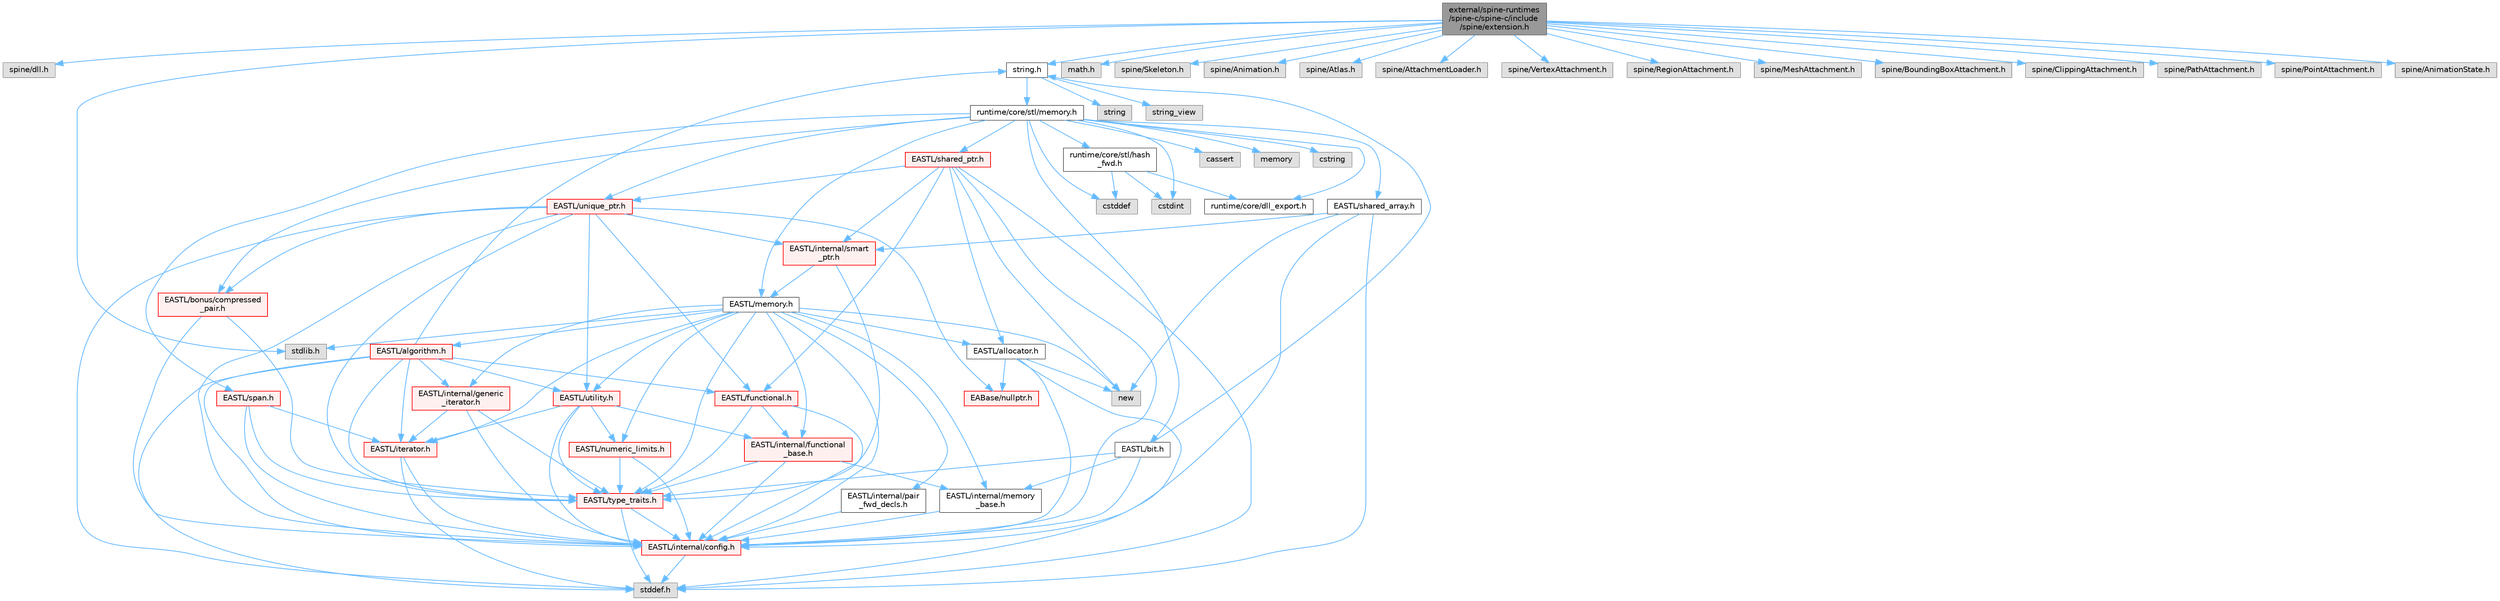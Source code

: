 digraph "external/spine-runtimes/spine-c/spine-c/include/spine/extension.h"
{
 // LATEX_PDF_SIZE
  bgcolor="transparent";
  edge [fontname=Helvetica,fontsize=10,labelfontname=Helvetica,labelfontsize=10];
  node [fontname=Helvetica,fontsize=10,shape=box,height=0.2,width=0.4];
  Node1 [id="Node000001",label="external/spine-runtimes\l/spine-c/spine-c/include\l/spine/extension.h",height=0.2,width=0.4,color="gray40", fillcolor="grey60", style="filled", fontcolor="black",tooltip=" "];
  Node1 -> Node2 [id="edge1_Node000001_Node000002",color="steelblue1",style="solid",tooltip=" "];
  Node2 [id="Node000002",label="spine/dll.h",height=0.2,width=0.4,color="grey60", fillcolor="#E0E0E0", style="filled",tooltip=" "];
  Node1 -> Node3 [id="edge2_Node000001_Node000003",color="steelblue1",style="solid",tooltip=" "];
  Node3 [id="Node000003",label="stdlib.h",height=0.2,width=0.4,color="grey60", fillcolor="#E0E0E0", style="filled",tooltip=" "];
  Node1 -> Node4 [id="edge3_Node000001_Node000004",color="steelblue1",style="solid",tooltip=" "];
  Node4 [id="Node000004",label="string.h",height=0.2,width=0.4,color="grey40", fillcolor="white", style="filled",URL="$string_8h.html",tooltip=" "];
  Node4 -> Node5 [id="edge4_Node000004_Node000005",color="steelblue1",style="solid",tooltip=" "];
  Node5 [id="Node000005",label="string",height=0.2,width=0.4,color="grey60", fillcolor="#E0E0E0", style="filled",tooltip=" "];
  Node4 -> Node6 [id="edge5_Node000004_Node000006",color="steelblue1",style="solid",tooltip=" "];
  Node6 [id="Node000006",label="string_view",height=0.2,width=0.4,color="grey60", fillcolor="#E0E0E0", style="filled",tooltip=" "];
  Node4 -> Node7 [id="edge6_Node000004_Node000007",color="steelblue1",style="solid",tooltip=" "];
  Node7 [id="Node000007",label="runtime/core/stl/memory.h",height=0.2,width=0.4,color="grey40", fillcolor="white", style="filled",URL="$runtime_2core_2stl_2memory_8h.html",tooltip=" "];
  Node7 -> Node8 [id="edge7_Node000007_Node000008",color="steelblue1",style="solid",tooltip=" "];
  Node8 [id="Node000008",label="cstddef",height=0.2,width=0.4,color="grey60", fillcolor="#E0E0E0", style="filled",tooltip=" "];
  Node7 -> Node9 [id="edge8_Node000007_Node000009",color="steelblue1",style="solid",tooltip=" "];
  Node9 [id="Node000009",label="cstdint",height=0.2,width=0.4,color="grey60", fillcolor="#E0E0E0", style="filled",tooltip=" "];
  Node7 -> Node10 [id="edge9_Node000007_Node000010",color="steelblue1",style="solid",tooltip=" "];
  Node10 [id="Node000010",label="cassert",height=0.2,width=0.4,color="grey60", fillcolor="#E0E0E0", style="filled",tooltip=" "];
  Node7 -> Node11 [id="edge10_Node000007_Node000011",color="steelblue1",style="solid",tooltip=" "];
  Node11 [id="Node000011",label="memory",height=0.2,width=0.4,color="grey60", fillcolor="#E0E0E0", style="filled",tooltip=" "];
  Node7 -> Node12 [id="edge11_Node000007_Node000012",color="steelblue1",style="solid",tooltip=" "];
  Node12 [id="Node000012",label="cstring",height=0.2,width=0.4,color="grey60", fillcolor="#E0E0E0", style="filled",tooltip=" "];
  Node7 -> Node13 [id="edge12_Node000007_Node000013",color="steelblue1",style="solid",tooltip=" "];
  Node13 [id="Node000013",label="EASTL/bit.h",height=0.2,width=0.4,color="grey40", fillcolor="white", style="filled",URL="$bit_8h.html",tooltip=" "];
  Node13 -> Node14 [id="edge13_Node000013_Node000014",color="steelblue1",style="solid",tooltip=" "];
  Node14 [id="Node000014",label="EASTL/internal/config.h",height=0.2,width=0.4,color="red", fillcolor="#FFF0F0", style="filled",URL="$runtime_2_e_a_s_t_l_2include_2_e_a_s_t_l_2internal_2config_8h.html",tooltip=" "];
  Node14 -> Node22 [id="edge14_Node000014_Node000022",color="steelblue1",style="solid",tooltip=" "];
  Node22 [id="Node000022",label="stddef.h",height=0.2,width=0.4,color="grey60", fillcolor="#E0E0E0", style="filled",tooltip=" "];
  Node13 -> Node23 [id="edge15_Node000013_Node000023",color="steelblue1",style="solid",tooltip=" "];
  Node23 [id="Node000023",label="EASTL/internal/memory\l_base.h",height=0.2,width=0.4,color="grey40", fillcolor="white", style="filled",URL="$memory__base_8h.html",tooltip=" "];
  Node23 -> Node14 [id="edge16_Node000023_Node000014",color="steelblue1",style="solid",tooltip=" "];
  Node13 -> Node24 [id="edge17_Node000013_Node000024",color="steelblue1",style="solid",tooltip=" "];
  Node24 [id="Node000024",label="EASTL/type_traits.h",height=0.2,width=0.4,color="red", fillcolor="#FFF0F0", style="filled",URL="$_e_a_s_t_l_2include_2_e_a_s_t_l_2type__traits_8h.html",tooltip=" "];
  Node24 -> Node14 [id="edge18_Node000024_Node000014",color="steelblue1",style="solid",tooltip=" "];
  Node24 -> Node22 [id="edge19_Node000024_Node000022",color="steelblue1",style="solid",tooltip=" "];
  Node13 -> Node4 [id="edge20_Node000013_Node000004",color="steelblue1",style="solid",tooltip=" "];
  Node7 -> Node34 [id="edge21_Node000007_Node000034",color="steelblue1",style="solid",tooltip=" "];
  Node34 [id="Node000034",label="EASTL/memory.h",height=0.2,width=0.4,color="grey40", fillcolor="white", style="filled",URL="$runtime_2_e_a_s_t_l_2include_2_e_a_s_t_l_2memory_8h.html",tooltip=" "];
  Node34 -> Node14 [id="edge22_Node000034_Node000014",color="steelblue1",style="solid",tooltip=" "];
  Node34 -> Node23 [id="edge23_Node000034_Node000023",color="steelblue1",style="solid",tooltip=" "];
  Node34 -> Node35 [id="edge24_Node000034_Node000035",color="steelblue1",style="solid",tooltip=" "];
  Node35 [id="Node000035",label="EASTL/internal/generic\l_iterator.h",height=0.2,width=0.4,color="red", fillcolor="#FFF0F0", style="filled",URL="$generic__iterator_8h.html",tooltip=" "];
  Node35 -> Node14 [id="edge25_Node000035_Node000014",color="steelblue1",style="solid",tooltip=" "];
  Node35 -> Node36 [id="edge26_Node000035_Node000036",color="steelblue1",style="solid",tooltip=" "];
  Node36 [id="Node000036",label="EASTL/iterator.h",height=0.2,width=0.4,color="red", fillcolor="#FFF0F0", style="filled",URL="$_e_a_s_t_l_2include_2_e_a_s_t_l_2iterator_8h.html",tooltip=" "];
  Node36 -> Node14 [id="edge27_Node000036_Node000014",color="steelblue1",style="solid",tooltip=" "];
  Node36 -> Node22 [id="edge28_Node000036_Node000022",color="steelblue1",style="solid",tooltip=" "];
  Node35 -> Node24 [id="edge29_Node000035_Node000024",color="steelblue1",style="solid",tooltip=" "];
  Node34 -> Node39 [id="edge30_Node000034_Node000039",color="steelblue1",style="solid",tooltip=" "];
  Node39 [id="Node000039",label="EASTL/internal/pair\l_fwd_decls.h",height=0.2,width=0.4,color="grey40", fillcolor="white", style="filled",URL="$pair__fwd__decls_8h.html",tooltip=" "];
  Node39 -> Node14 [id="edge31_Node000039_Node000014",color="steelblue1",style="solid",tooltip=" "];
  Node34 -> Node40 [id="edge32_Node000034_Node000040",color="steelblue1",style="solid",tooltip=" "];
  Node40 [id="Node000040",label="EASTL/internal/functional\l_base.h",height=0.2,width=0.4,color="red", fillcolor="#FFF0F0", style="filled",URL="$functional__base_8h.html",tooltip=" "];
  Node40 -> Node14 [id="edge33_Node000040_Node000014",color="steelblue1",style="solid",tooltip=" "];
  Node40 -> Node23 [id="edge34_Node000040_Node000023",color="steelblue1",style="solid",tooltip=" "];
  Node40 -> Node24 [id="edge35_Node000040_Node000024",color="steelblue1",style="solid",tooltip=" "];
  Node34 -> Node41 [id="edge36_Node000034_Node000041",color="steelblue1",style="solid",tooltip=" "];
  Node41 [id="Node000041",label="EASTL/algorithm.h",height=0.2,width=0.4,color="red", fillcolor="#FFF0F0", style="filled",URL="$_e_a_s_t_l_2include_2_e_a_s_t_l_2algorithm_8h.html",tooltip=" "];
  Node41 -> Node14 [id="edge37_Node000041_Node000014",color="steelblue1",style="solid",tooltip=" "];
  Node41 -> Node24 [id="edge38_Node000041_Node000024",color="steelblue1",style="solid",tooltip=" "];
  Node41 -> Node36 [id="edge39_Node000041_Node000036",color="steelblue1",style="solid",tooltip=" "];
  Node41 -> Node44 [id="edge40_Node000041_Node000044",color="steelblue1",style="solid",tooltip=" "];
  Node44 [id="Node000044",label="EASTL/functional.h",height=0.2,width=0.4,color="red", fillcolor="#FFF0F0", style="filled",URL="$_e_a_s_t_l_2include_2_e_a_s_t_l_2functional_8h.html",tooltip=" "];
  Node44 -> Node14 [id="edge41_Node000044_Node000014",color="steelblue1",style="solid",tooltip=" "];
  Node44 -> Node24 [id="edge42_Node000044_Node000024",color="steelblue1",style="solid",tooltip=" "];
  Node44 -> Node40 [id="edge43_Node000044_Node000040",color="steelblue1",style="solid",tooltip=" "];
  Node41 -> Node51 [id="edge44_Node000041_Node000051",color="steelblue1",style="solid",tooltip=" "];
  Node51 [id="Node000051",label="EASTL/utility.h",height=0.2,width=0.4,color="red", fillcolor="#FFF0F0", style="filled",URL="$runtime_2_e_a_s_t_l_2include_2_e_a_s_t_l_2utility_8h.html",tooltip=" "];
  Node51 -> Node14 [id="edge45_Node000051_Node000014",color="steelblue1",style="solid",tooltip=" "];
  Node51 -> Node24 [id="edge46_Node000051_Node000024",color="steelblue1",style="solid",tooltip=" "];
  Node51 -> Node36 [id="edge47_Node000051_Node000036",color="steelblue1",style="solid",tooltip=" "];
  Node51 -> Node52 [id="edge48_Node000051_Node000052",color="steelblue1",style="solid",tooltip=" "];
  Node52 [id="Node000052",label="EASTL/numeric_limits.h",height=0.2,width=0.4,color="red", fillcolor="#FFF0F0", style="filled",URL="$numeric__limits_8h.html",tooltip=" "];
  Node52 -> Node14 [id="edge49_Node000052_Node000014",color="steelblue1",style="solid",tooltip=" "];
  Node52 -> Node24 [id="edge50_Node000052_Node000024",color="steelblue1",style="solid",tooltip=" "];
  Node51 -> Node40 [id="edge51_Node000051_Node000040",color="steelblue1",style="solid",tooltip=" "];
  Node41 -> Node35 [id="edge52_Node000041_Node000035",color="steelblue1",style="solid",tooltip=" "];
  Node41 -> Node22 [id="edge53_Node000041_Node000022",color="steelblue1",style="solid",tooltip=" "];
  Node41 -> Node4 [id="edge54_Node000041_Node000004",color="steelblue1",style="solid",tooltip=" "];
  Node34 -> Node24 [id="edge55_Node000034_Node000024",color="steelblue1",style="solid",tooltip=" "];
  Node34 -> Node48 [id="edge56_Node000034_Node000048",color="steelblue1",style="solid",tooltip=" "];
  Node48 [id="Node000048",label="EASTL/allocator.h",height=0.2,width=0.4,color="grey40", fillcolor="white", style="filled",URL="$runtime_2_e_a_s_t_l_2include_2_e_a_s_t_l_2allocator_8h.html",tooltip=" "];
  Node48 -> Node14 [id="edge57_Node000048_Node000014",color="steelblue1",style="solid",tooltip=" "];
  Node48 -> Node26 [id="edge58_Node000048_Node000026",color="steelblue1",style="solid",tooltip=" "];
  Node26 [id="Node000026",label="EABase/nullptr.h",height=0.2,width=0.4,color="red", fillcolor="#FFF0F0", style="filled",URL="$nullptr_8h.html",tooltip=" "];
  Node48 -> Node22 [id="edge59_Node000048_Node000022",color="steelblue1",style="solid",tooltip=" "];
  Node48 -> Node49 [id="edge60_Node000048_Node000049",color="steelblue1",style="solid",tooltip=" "];
  Node49 [id="Node000049",label="new",height=0.2,width=0.4,color="grey60", fillcolor="#E0E0E0", style="filled",tooltip=" "];
  Node34 -> Node36 [id="edge61_Node000034_Node000036",color="steelblue1",style="solid",tooltip=" "];
  Node34 -> Node51 [id="edge62_Node000034_Node000051",color="steelblue1",style="solid",tooltip=" "];
  Node34 -> Node52 [id="edge63_Node000034_Node000052",color="steelblue1",style="solid",tooltip=" "];
  Node34 -> Node3 [id="edge64_Node000034_Node000003",color="steelblue1",style="solid",tooltip=" "];
  Node34 -> Node49 [id="edge65_Node000034_Node000049",color="steelblue1",style="solid",tooltip=" "];
  Node7 -> Node61 [id="edge66_Node000007_Node000061",color="steelblue1",style="solid",tooltip=" "];
  Node61 [id="Node000061",label="EASTL/shared_array.h",height=0.2,width=0.4,color="grey40", fillcolor="white", style="filled",URL="$shared__array_8h.html",tooltip=" "];
  Node61 -> Node14 [id="edge67_Node000061_Node000014",color="steelblue1",style="solid",tooltip=" "];
  Node61 -> Node62 [id="edge68_Node000061_Node000062",color="steelblue1",style="solid",tooltip=" "];
  Node62 [id="Node000062",label="EASTL/internal/smart\l_ptr.h",height=0.2,width=0.4,color="red", fillcolor="#FFF0F0", style="filled",URL="$smart__ptr_8h.html",tooltip=" "];
  Node62 -> Node34 [id="edge69_Node000062_Node000034",color="steelblue1",style="solid",tooltip=" "];
  Node62 -> Node24 [id="edge70_Node000062_Node000024",color="steelblue1",style="solid",tooltip=" "];
  Node61 -> Node49 [id="edge71_Node000061_Node000049",color="steelblue1",style="solid",tooltip=" "];
  Node61 -> Node22 [id="edge72_Node000061_Node000022",color="steelblue1",style="solid",tooltip=" "];
  Node7 -> Node64 [id="edge73_Node000007_Node000064",color="steelblue1",style="solid",tooltip=" "];
  Node64 [id="Node000064",label="EASTL/unique_ptr.h",height=0.2,width=0.4,color="red", fillcolor="#FFF0F0", style="filled",URL="$unique__ptr_8h.html",tooltip=" "];
  Node64 -> Node26 [id="edge74_Node000064_Node000026",color="steelblue1",style="solid",tooltip=" "];
  Node64 -> Node65 [id="edge75_Node000064_Node000065",color="steelblue1",style="solid",tooltip=" "];
  Node65 [id="Node000065",label="EASTL/bonus/compressed\l_pair.h",height=0.2,width=0.4,color="red", fillcolor="#FFF0F0", style="filled",URL="$compressed__pair_8h.html",tooltip=" "];
  Node65 -> Node14 [id="edge76_Node000065_Node000014",color="steelblue1",style="solid",tooltip=" "];
  Node65 -> Node24 [id="edge77_Node000065_Node000024",color="steelblue1",style="solid",tooltip=" "];
  Node64 -> Node44 [id="edge78_Node000064_Node000044",color="steelblue1",style="solid",tooltip=" "];
  Node64 -> Node14 [id="edge79_Node000064_Node000014",color="steelblue1",style="solid",tooltip=" "];
  Node64 -> Node62 [id="edge80_Node000064_Node000062",color="steelblue1",style="solid",tooltip=" "];
  Node64 -> Node24 [id="edge81_Node000064_Node000024",color="steelblue1",style="solid",tooltip=" "];
  Node64 -> Node51 [id="edge82_Node000064_Node000051",color="steelblue1",style="solid",tooltip=" "];
  Node64 -> Node22 [id="edge83_Node000064_Node000022",color="steelblue1",style="solid",tooltip=" "];
  Node7 -> Node67 [id="edge84_Node000007_Node000067",color="steelblue1",style="solid",tooltip=" "];
  Node67 [id="Node000067",label="EASTL/shared_ptr.h",height=0.2,width=0.4,color="red", fillcolor="#FFF0F0", style="filled",URL="$shared__ptr_8h.html",tooltip=" "];
  Node67 -> Node14 [id="edge85_Node000067_Node000014",color="steelblue1",style="solid",tooltip=" "];
  Node67 -> Node62 [id="edge86_Node000067_Node000062",color="steelblue1",style="solid",tooltip=" "];
  Node67 -> Node64 [id="edge87_Node000067_Node000064",color="steelblue1",style="solid",tooltip=" "];
  Node67 -> Node44 [id="edge88_Node000067_Node000044",color="steelblue1",style="solid",tooltip=" "];
  Node67 -> Node48 [id="edge89_Node000067_Node000048",color="steelblue1",style="solid",tooltip=" "];
  Node67 -> Node49 [id="edge90_Node000067_Node000049",color="steelblue1",style="solid",tooltip=" "];
  Node67 -> Node22 [id="edge91_Node000067_Node000022",color="steelblue1",style="solid",tooltip=" "];
  Node7 -> Node147 [id="edge92_Node000007_Node000147",color="steelblue1",style="solid",tooltip=" "];
  Node147 [id="Node000147",label="EASTL/span.h",height=0.2,width=0.4,color="red", fillcolor="#FFF0F0", style="filled",URL="$span_8h.html",tooltip=" "];
  Node147 -> Node14 [id="edge93_Node000147_Node000014",color="steelblue1",style="solid",tooltip=" "];
  Node147 -> Node24 [id="edge94_Node000147_Node000024",color="steelblue1",style="solid",tooltip=" "];
  Node147 -> Node36 [id="edge95_Node000147_Node000036",color="steelblue1",style="solid",tooltip=" "];
  Node7 -> Node65 [id="edge96_Node000007_Node000065",color="steelblue1",style="solid",tooltip=" "];
  Node7 -> Node150 [id="edge97_Node000007_Node000150",color="steelblue1",style="solid",tooltip=" "];
  Node150 [id="Node000150",label="runtime/core/dll_export.h",height=0.2,width=0.4,color="grey40", fillcolor="white", style="filled",URL="$dll__export_8h.html",tooltip=" "];
  Node7 -> Node151 [id="edge98_Node000007_Node000151",color="steelblue1",style="solid",tooltip=" "];
  Node151 [id="Node000151",label="runtime/core/stl/hash\l_fwd.h",height=0.2,width=0.4,color="grey40", fillcolor="white", style="filled",URL="$hash__fwd_8h.html",tooltip=" "];
  Node151 -> Node8 [id="edge99_Node000151_Node000008",color="steelblue1",style="solid",tooltip=" "];
  Node151 -> Node9 [id="edge100_Node000151_Node000009",color="steelblue1",style="solid",tooltip=" "];
  Node151 -> Node150 [id="edge101_Node000151_Node000150",color="steelblue1",style="solid",tooltip=" "];
  Node1 -> Node152 [id="edge102_Node000001_Node000152",color="steelblue1",style="solid",tooltip=" "];
  Node152 [id="Node000152",label="math.h",height=0.2,width=0.4,color="grey60", fillcolor="#E0E0E0", style="filled",tooltip=" "];
  Node1 -> Node153 [id="edge103_Node000001_Node000153",color="steelblue1",style="solid",tooltip=" "];
  Node153 [id="Node000153",label="spine/Skeleton.h",height=0.2,width=0.4,color="grey60", fillcolor="#E0E0E0", style="filled",tooltip=" "];
  Node1 -> Node154 [id="edge104_Node000001_Node000154",color="steelblue1",style="solid",tooltip=" "];
  Node154 [id="Node000154",label="spine/Animation.h",height=0.2,width=0.4,color="grey60", fillcolor="#E0E0E0", style="filled",tooltip=" "];
  Node1 -> Node155 [id="edge105_Node000001_Node000155",color="steelblue1",style="solid",tooltip=" "];
  Node155 [id="Node000155",label="spine/Atlas.h",height=0.2,width=0.4,color="grey60", fillcolor="#E0E0E0", style="filled",tooltip=" "];
  Node1 -> Node156 [id="edge106_Node000001_Node000156",color="steelblue1",style="solid",tooltip=" "];
  Node156 [id="Node000156",label="spine/AttachmentLoader.h",height=0.2,width=0.4,color="grey60", fillcolor="#E0E0E0", style="filled",tooltip=" "];
  Node1 -> Node157 [id="edge107_Node000001_Node000157",color="steelblue1",style="solid",tooltip=" "];
  Node157 [id="Node000157",label="spine/VertexAttachment.h",height=0.2,width=0.4,color="grey60", fillcolor="#E0E0E0", style="filled",tooltip=" "];
  Node1 -> Node158 [id="edge108_Node000001_Node000158",color="steelblue1",style="solid",tooltip=" "];
  Node158 [id="Node000158",label="spine/RegionAttachment.h",height=0.2,width=0.4,color="grey60", fillcolor="#E0E0E0", style="filled",tooltip=" "];
  Node1 -> Node159 [id="edge109_Node000001_Node000159",color="steelblue1",style="solid",tooltip=" "];
  Node159 [id="Node000159",label="spine/MeshAttachment.h",height=0.2,width=0.4,color="grey60", fillcolor="#E0E0E0", style="filled",tooltip=" "];
  Node1 -> Node160 [id="edge110_Node000001_Node000160",color="steelblue1",style="solid",tooltip=" "];
  Node160 [id="Node000160",label="spine/BoundingBoxAttachment.h",height=0.2,width=0.4,color="grey60", fillcolor="#E0E0E0", style="filled",tooltip=" "];
  Node1 -> Node161 [id="edge111_Node000001_Node000161",color="steelblue1",style="solid",tooltip=" "];
  Node161 [id="Node000161",label="spine/ClippingAttachment.h",height=0.2,width=0.4,color="grey60", fillcolor="#E0E0E0", style="filled",tooltip=" "];
  Node1 -> Node162 [id="edge112_Node000001_Node000162",color="steelblue1",style="solid",tooltip=" "];
  Node162 [id="Node000162",label="spine/PathAttachment.h",height=0.2,width=0.4,color="grey60", fillcolor="#E0E0E0", style="filled",tooltip=" "];
  Node1 -> Node163 [id="edge113_Node000001_Node000163",color="steelblue1",style="solid",tooltip=" "];
  Node163 [id="Node000163",label="spine/PointAttachment.h",height=0.2,width=0.4,color="grey60", fillcolor="#E0E0E0", style="filled",tooltip=" "];
  Node1 -> Node164 [id="edge114_Node000001_Node000164",color="steelblue1",style="solid",tooltip=" "];
  Node164 [id="Node000164",label="spine/AnimationState.h",height=0.2,width=0.4,color="grey60", fillcolor="#E0E0E0", style="filled",tooltip=" "];
}
